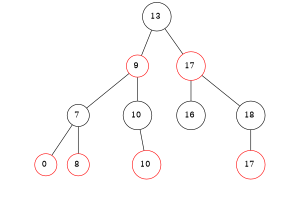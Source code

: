 graph drzewo{
size = "2,20"0 [shape=circle, color=black, label="13 "]
1 [shape=circle, color=red, label="9 "]
0 -- 1 ;
2 [shape=circle, color=black, label="7 "]
1 -- 2 ;
3 [shape=circle, color=red, label="0 "]
2 -- 3 ;
4 [shape=circle, style=invisible, label="0 "]
3 -- 4 [style=invis];
 5 [shape=circle, style=invisible, label="0 "]
3 -- 5 [style=invis];
 6 [shape=circle, color=red, label="8 "]
2 -- 6 ;
7 [shape=circle, style=invisible, label="0 "]
6 -- 7 [style=invis];
 8 [shape=circle, style=invisible, label="0 "]
6 -- 8 [style=invis];
 9 [shape=circle, color=black, label="10 "]
1 -- 9 ;
10 [shape=circle, style=invisible, label="0 "]
9 -- 10 [style=invis];
 11 [shape=circle, color=red, label="10 "]
9 -- 11 ;
12 [shape=circle, style=invisible, label="0 "]
11 -- 12 [style=invis];
 13 [shape=circle, style=invisible, label="0 "]
11 -- 13 [style=invis];
 14 [shape=circle, color=red, label="17 "]
0 -- 14 ;
15 [shape=circle, color=black, label="16 "]
14 -- 15 ;
16 [shape=circle, style=invisible, label="0 "]
15 -- 16 [style=invis];
 17 [shape=circle, style=invisible, label="0 "]
15 -- 17 [style=invis];
 18 [shape=circle, color=black, label="18 "]
14 -- 18 ;
19 [shape=circle, color=red, label="17 "]
18 -- 19 ;
20 [shape=circle, style=invisible, label="0 "]
19 -- 20 [style=invis];
 21 [shape=circle, style=invisible, label="0 "]
19 -- 21 [style=invis];
 22 [shape=circle, style=invisible, label="0 "]
18 -- 22 [style=invis];
 }
